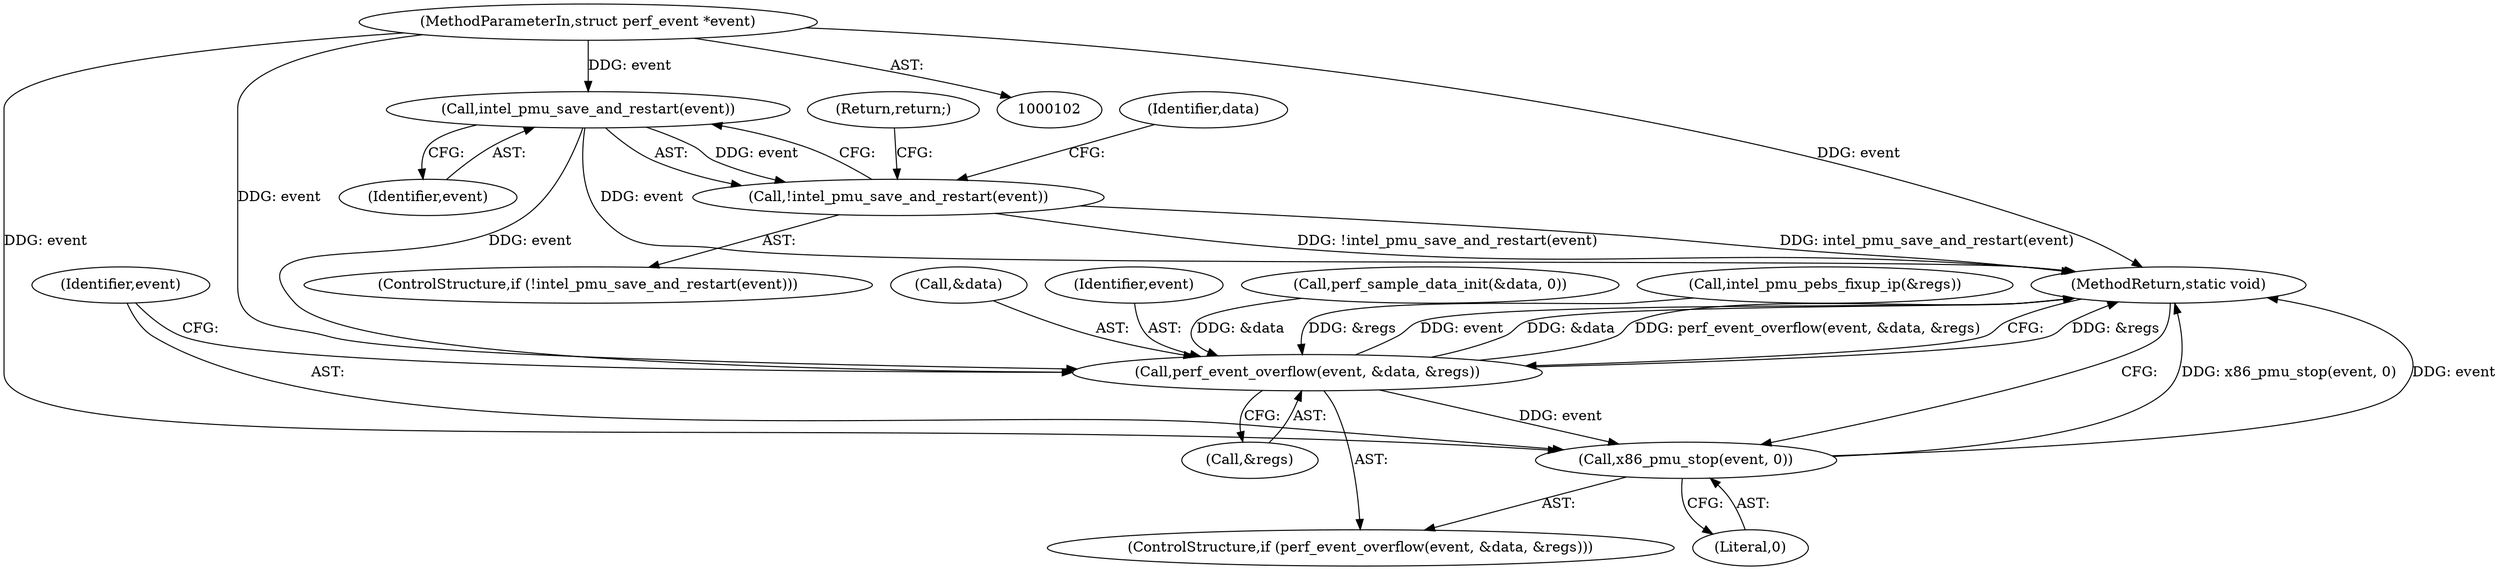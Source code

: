 digraph "0_linux_a8b0ca17b80e92faab46ee7179ba9e99ccb61233_47@pointer" {
"1000103" [label="(MethodParameterIn,struct perf_event *event)"];
"1000115" [label="(Call,intel_pmu_save_and_restart(event))"];
"1000114" [label="(Call,!intel_pmu_save_and_restart(event))"];
"1000180" [label="(Call,perf_event_overflow(event, &data, &regs))"];
"1000186" [label="(Call,x86_pmu_stop(event, 0))"];
"1000113" [label="(ControlStructure,if (!intel_pmu_save_and_restart(event)))"];
"1000116" [label="(Identifier,event)"];
"1000117" [label="(Return,return;)"];
"1000115" [label="(Call,intel_pmu_save_and_restart(event))"];
"1000189" [label="(MethodReturn,static void)"];
"1000182" [label="(Call,&data)"];
"1000114" [label="(Call,!intel_pmu_save_and_restart(event))"];
"1000103" [label="(MethodParameterIn,struct perf_event *event)"];
"1000188" [label="(Literal,0)"];
"1000120" [label="(Identifier,data)"];
"1000179" [label="(ControlStructure,if (perf_event_overflow(event, &data, &regs)))"];
"1000181" [label="(Identifier,event)"];
"1000187" [label="(Identifier,event)"];
"1000118" [label="(Call,perf_sample_data_init(&data, 0))"];
"1000165" [label="(Call,intel_pmu_pebs_fixup_ip(&regs))"];
"1000186" [label="(Call,x86_pmu_stop(event, 0))"];
"1000184" [label="(Call,&regs)"];
"1000180" [label="(Call,perf_event_overflow(event, &data, &regs))"];
"1000103" -> "1000102"  [label="AST: "];
"1000103" -> "1000189"  [label="DDG: event"];
"1000103" -> "1000115"  [label="DDG: event"];
"1000103" -> "1000180"  [label="DDG: event"];
"1000103" -> "1000186"  [label="DDG: event"];
"1000115" -> "1000114"  [label="AST: "];
"1000115" -> "1000116"  [label="CFG: "];
"1000116" -> "1000115"  [label="AST: "];
"1000114" -> "1000115"  [label="CFG: "];
"1000115" -> "1000189"  [label="DDG: event"];
"1000115" -> "1000114"  [label="DDG: event"];
"1000115" -> "1000180"  [label="DDG: event"];
"1000114" -> "1000113"  [label="AST: "];
"1000117" -> "1000114"  [label="CFG: "];
"1000120" -> "1000114"  [label="CFG: "];
"1000114" -> "1000189"  [label="DDG: !intel_pmu_save_and_restart(event)"];
"1000114" -> "1000189"  [label="DDG: intel_pmu_save_and_restart(event)"];
"1000180" -> "1000179"  [label="AST: "];
"1000180" -> "1000184"  [label="CFG: "];
"1000181" -> "1000180"  [label="AST: "];
"1000182" -> "1000180"  [label="AST: "];
"1000184" -> "1000180"  [label="AST: "];
"1000187" -> "1000180"  [label="CFG: "];
"1000189" -> "1000180"  [label="CFG: "];
"1000180" -> "1000189"  [label="DDG: &regs"];
"1000180" -> "1000189"  [label="DDG: event"];
"1000180" -> "1000189"  [label="DDG: &data"];
"1000180" -> "1000189"  [label="DDG: perf_event_overflow(event, &data, &regs)"];
"1000118" -> "1000180"  [label="DDG: &data"];
"1000165" -> "1000180"  [label="DDG: &regs"];
"1000180" -> "1000186"  [label="DDG: event"];
"1000186" -> "1000179"  [label="AST: "];
"1000186" -> "1000188"  [label="CFG: "];
"1000187" -> "1000186"  [label="AST: "];
"1000188" -> "1000186"  [label="AST: "];
"1000189" -> "1000186"  [label="CFG: "];
"1000186" -> "1000189"  [label="DDG: x86_pmu_stop(event, 0)"];
"1000186" -> "1000189"  [label="DDG: event"];
}
